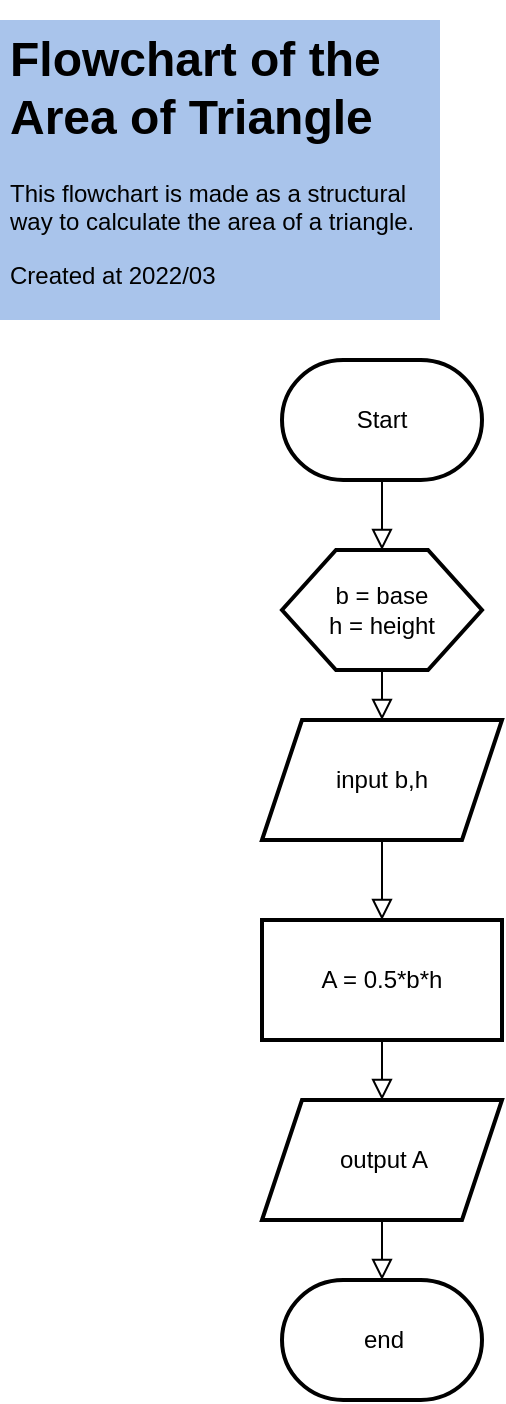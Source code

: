 <mxfile version="17.1.3" type="github">
  <diagram id="C5RBs43oDa-KdzZeNtuy" name="Page-1">
    <mxGraphModel dx="806" dy="508" grid="1" gridSize="10" guides="1" tooltips="1" connect="1" arrows="1" fold="1" page="1" pageScale="1" pageWidth="827" pageHeight="1169" math="0" shadow="0">
      <root>
        <mxCell id="WIyWlLk6GJQsqaUBKTNV-0" />
        <mxCell id="WIyWlLk6GJQsqaUBKTNV-1" parent="WIyWlLk6GJQsqaUBKTNV-0" />
        <mxCell id="-kFRYqSdJhcsByOaOmzl-9" value="" style="shape=parallelogram;perimeter=parallelogramPerimeter;whiteSpace=wrap;html=1;fixedSize=1;strokeWidth=2;" parent="WIyWlLk6GJQsqaUBKTNV-1" vertex="1">
          <mxGeometry x="161" y="450" width="120" height="60" as="geometry" />
        </mxCell>
        <mxCell id="-kFRYqSdJhcsByOaOmzl-2" value="" style="strokeWidth=2;html=1;shape=mxgraph.flowchart.terminator;whiteSpace=wrap;" parent="WIyWlLk6GJQsqaUBKTNV-1" vertex="1">
          <mxGeometry x="171" y="270" width="100" height="60" as="geometry" />
        </mxCell>
        <mxCell id="-kFRYqSdJhcsByOaOmzl-5" value="Start" style="text;html=1;strokeColor=none;fillColor=none;align=center;verticalAlign=middle;whiteSpace=wrap;rounded=0;" parent="WIyWlLk6GJQsqaUBKTNV-1" vertex="1">
          <mxGeometry x="190.5" y="285" width="60" height="30" as="geometry" />
        </mxCell>
        <mxCell id="-kFRYqSdJhcsByOaOmzl-13" value="" style="verticalLabelPosition=bottom;verticalAlign=top;html=1;shape=hexagon;perimeter=hexagonPerimeter2;arcSize=6;size=0.27;strokeWidth=2;" parent="WIyWlLk6GJQsqaUBKTNV-1" vertex="1">
          <mxGeometry x="171" y="365" width="100" height="60" as="geometry" />
        </mxCell>
        <mxCell id="-kFRYqSdJhcsByOaOmzl-15" value="" style="rounded=0;html=1;jettySize=auto;orthogonalLoop=1;fontSize=11;endArrow=block;endFill=0;endSize=8;strokeWidth=1;shadow=0;labelBackgroundColor=none;edgeStyle=orthogonalEdgeStyle;exitX=0.5;exitY=1;exitDx=0;exitDy=0;exitPerimeter=0;entryX=0.5;entryY=0;entryDx=0;entryDy=0;" parent="WIyWlLk6GJQsqaUBKTNV-1" source="-kFRYqSdJhcsByOaOmzl-2" target="-kFRYqSdJhcsByOaOmzl-13" edge="1">
          <mxGeometry relative="1" as="geometry">
            <mxPoint x="220.76" y="340" as="sourcePoint" />
            <mxPoint x="221" y="370" as="targetPoint" />
          </mxGeometry>
        </mxCell>
        <mxCell id="-kFRYqSdJhcsByOaOmzl-16" value="input b,h" style="text;html=1;strokeColor=none;fillColor=none;align=center;verticalAlign=middle;whiteSpace=wrap;rounded=0;" parent="WIyWlLk6GJQsqaUBKTNV-1" vertex="1">
          <mxGeometry x="191" y="465" width="60" height="30" as="geometry" />
        </mxCell>
        <mxCell id="-kFRYqSdJhcsByOaOmzl-17" value="b = base&lt;br&gt;h = height" style="text;html=1;strokeColor=none;fillColor=none;align=center;verticalAlign=middle;whiteSpace=wrap;rounded=0;" parent="WIyWlLk6GJQsqaUBKTNV-1" vertex="1">
          <mxGeometry x="190.5" y="380" width="60" height="30" as="geometry" />
        </mxCell>
        <mxCell id="-kFRYqSdJhcsByOaOmzl-25" value="" style="rounded=0;whiteSpace=wrap;html=1;strokeWidth=2;" parent="WIyWlLk6GJQsqaUBKTNV-1" vertex="1">
          <mxGeometry x="161" y="550" width="120" height="60" as="geometry" />
        </mxCell>
        <mxCell id="-kFRYqSdJhcsByOaOmzl-29" value="A = 0.5*b*h" style="text;html=1;strokeColor=none;fillColor=none;align=center;verticalAlign=middle;whiteSpace=wrap;rounded=0;" parent="WIyWlLk6GJQsqaUBKTNV-1" vertex="1">
          <mxGeometry x="181" y="565" width="80" height="30" as="geometry" />
        </mxCell>
        <mxCell id="-kFRYqSdJhcsByOaOmzl-30" value="" style="rounded=0;html=1;jettySize=auto;orthogonalLoop=1;fontSize=11;endArrow=block;endFill=0;endSize=8;strokeWidth=1;shadow=0;labelBackgroundColor=none;edgeStyle=orthogonalEdgeStyle;exitX=0.5;exitY=1;exitDx=0;exitDy=0;entryX=0.5;entryY=0;entryDx=0;entryDy=0;" parent="WIyWlLk6GJQsqaUBKTNV-1" source="-kFRYqSdJhcsByOaOmzl-13" target="-kFRYqSdJhcsByOaOmzl-9" edge="1">
          <mxGeometry relative="1" as="geometry">
            <mxPoint x="221.0" y="520" as="sourcePoint" />
            <mxPoint x="231" y="470" as="targetPoint" />
          </mxGeometry>
        </mxCell>
        <mxCell id="-kFRYqSdJhcsByOaOmzl-31" value="" style="rounded=0;html=1;jettySize=auto;orthogonalLoop=1;fontSize=11;endArrow=block;endFill=0;endSize=8;strokeWidth=1;shadow=0;labelBackgroundColor=none;edgeStyle=orthogonalEdgeStyle;exitX=0.5;exitY=1;exitDx=0;exitDy=0;entryX=0.5;entryY=0;entryDx=0;entryDy=0;" parent="WIyWlLk6GJQsqaUBKTNV-1" source="-kFRYqSdJhcsByOaOmzl-9" target="-kFRYqSdJhcsByOaOmzl-25" edge="1">
          <mxGeometry relative="1" as="geometry">
            <mxPoint x="221" y="600" as="sourcePoint" />
            <mxPoint x="221.5" y="620" as="targetPoint" />
          </mxGeometry>
        </mxCell>
        <mxCell id="-kFRYqSdJhcsByOaOmzl-34" value="" style="rounded=0;html=1;jettySize=auto;orthogonalLoop=1;fontSize=11;endArrow=block;endFill=0;endSize=8;strokeWidth=1;shadow=0;labelBackgroundColor=none;edgeStyle=orthogonalEdgeStyle;exitX=0.5;exitY=1;exitDx=0;exitDy=0;entryX=0.5;entryY=0;entryDx=0;entryDy=0;" parent="WIyWlLk6GJQsqaUBKTNV-1" source="-kFRYqSdJhcsByOaOmzl-25" target="-kFRYqSdJhcsByOaOmzl-36" edge="1">
          <mxGeometry relative="1" as="geometry">
            <mxPoint x="231.5" y="530" as="sourcePoint" />
            <mxPoint x="222" y="630" as="targetPoint" />
          </mxGeometry>
        </mxCell>
        <mxCell id="-kFRYqSdJhcsByOaOmzl-36" value="" style="shape=parallelogram;perimeter=parallelogramPerimeter;whiteSpace=wrap;html=1;fixedSize=1;strokeWidth=2;" parent="WIyWlLk6GJQsqaUBKTNV-1" vertex="1">
          <mxGeometry x="161" y="640" width="120" height="60" as="geometry" />
        </mxCell>
        <mxCell id="-kFRYqSdJhcsByOaOmzl-38" value="output A" style="text;html=1;strokeColor=none;fillColor=none;align=center;verticalAlign=middle;whiteSpace=wrap;rounded=0;" parent="WIyWlLk6GJQsqaUBKTNV-1" vertex="1">
          <mxGeometry x="181.5" y="655" width="80" height="30" as="geometry" />
        </mxCell>
        <mxCell id="-kFRYqSdJhcsByOaOmzl-39" value="" style="strokeWidth=2;html=1;shape=mxgraph.flowchart.terminator;whiteSpace=wrap;" parent="WIyWlLk6GJQsqaUBKTNV-1" vertex="1">
          <mxGeometry x="171" y="730" width="100" height="60" as="geometry" />
        </mxCell>
        <mxCell id="-kFRYqSdJhcsByOaOmzl-40" value="" style="rounded=0;html=1;jettySize=auto;orthogonalLoop=1;fontSize=11;endArrow=block;endFill=0;endSize=8;strokeWidth=1;shadow=0;labelBackgroundColor=none;edgeStyle=orthogonalEdgeStyle;exitX=0.5;exitY=1;exitDx=0;exitDy=0;entryX=0.5;entryY=0;entryDx=0;entryDy=0;entryPerimeter=0;" parent="WIyWlLk6GJQsqaUBKTNV-1" source="-kFRYqSdJhcsByOaOmzl-36" target="-kFRYqSdJhcsByOaOmzl-39" edge="1">
          <mxGeometry relative="1" as="geometry">
            <mxPoint x="231.0" y="620" as="sourcePoint" />
            <mxPoint x="231.0" y="650" as="targetPoint" />
          </mxGeometry>
        </mxCell>
        <mxCell id="-kFRYqSdJhcsByOaOmzl-42" value="end" style="text;html=1;strokeColor=none;fillColor=none;align=center;verticalAlign=middle;whiteSpace=wrap;rounded=0;" parent="WIyWlLk6GJQsqaUBKTNV-1" vertex="1">
          <mxGeometry x="182" y="745" width="80" height="30" as="geometry" />
        </mxCell>
        <mxCell id="-kFRYqSdJhcsByOaOmzl-43" value="&lt;h1&gt;Flowchart of the Area of Triangle&lt;br&gt;&lt;/h1&gt;&lt;p align=&quot;left&quot;&gt;This flowchart is made as a structural way to calculate the area of a triangle. &lt;br&gt;&lt;/p&gt;&lt;p align=&quot;left&quot;&gt;Created at 2022/03&lt;br&gt;&lt;/p&gt;" style="text;html=1;strokeColor=none;fillColor=#A9C4EB;spacing=5;spacingTop=-20;whiteSpace=wrap;overflow=hidden;rounded=0;" parent="WIyWlLk6GJQsqaUBKTNV-1" vertex="1">
          <mxGeometry x="30" y="100" width="220" height="150" as="geometry" />
        </mxCell>
      </root>
    </mxGraphModel>
  </diagram>
</mxfile>
